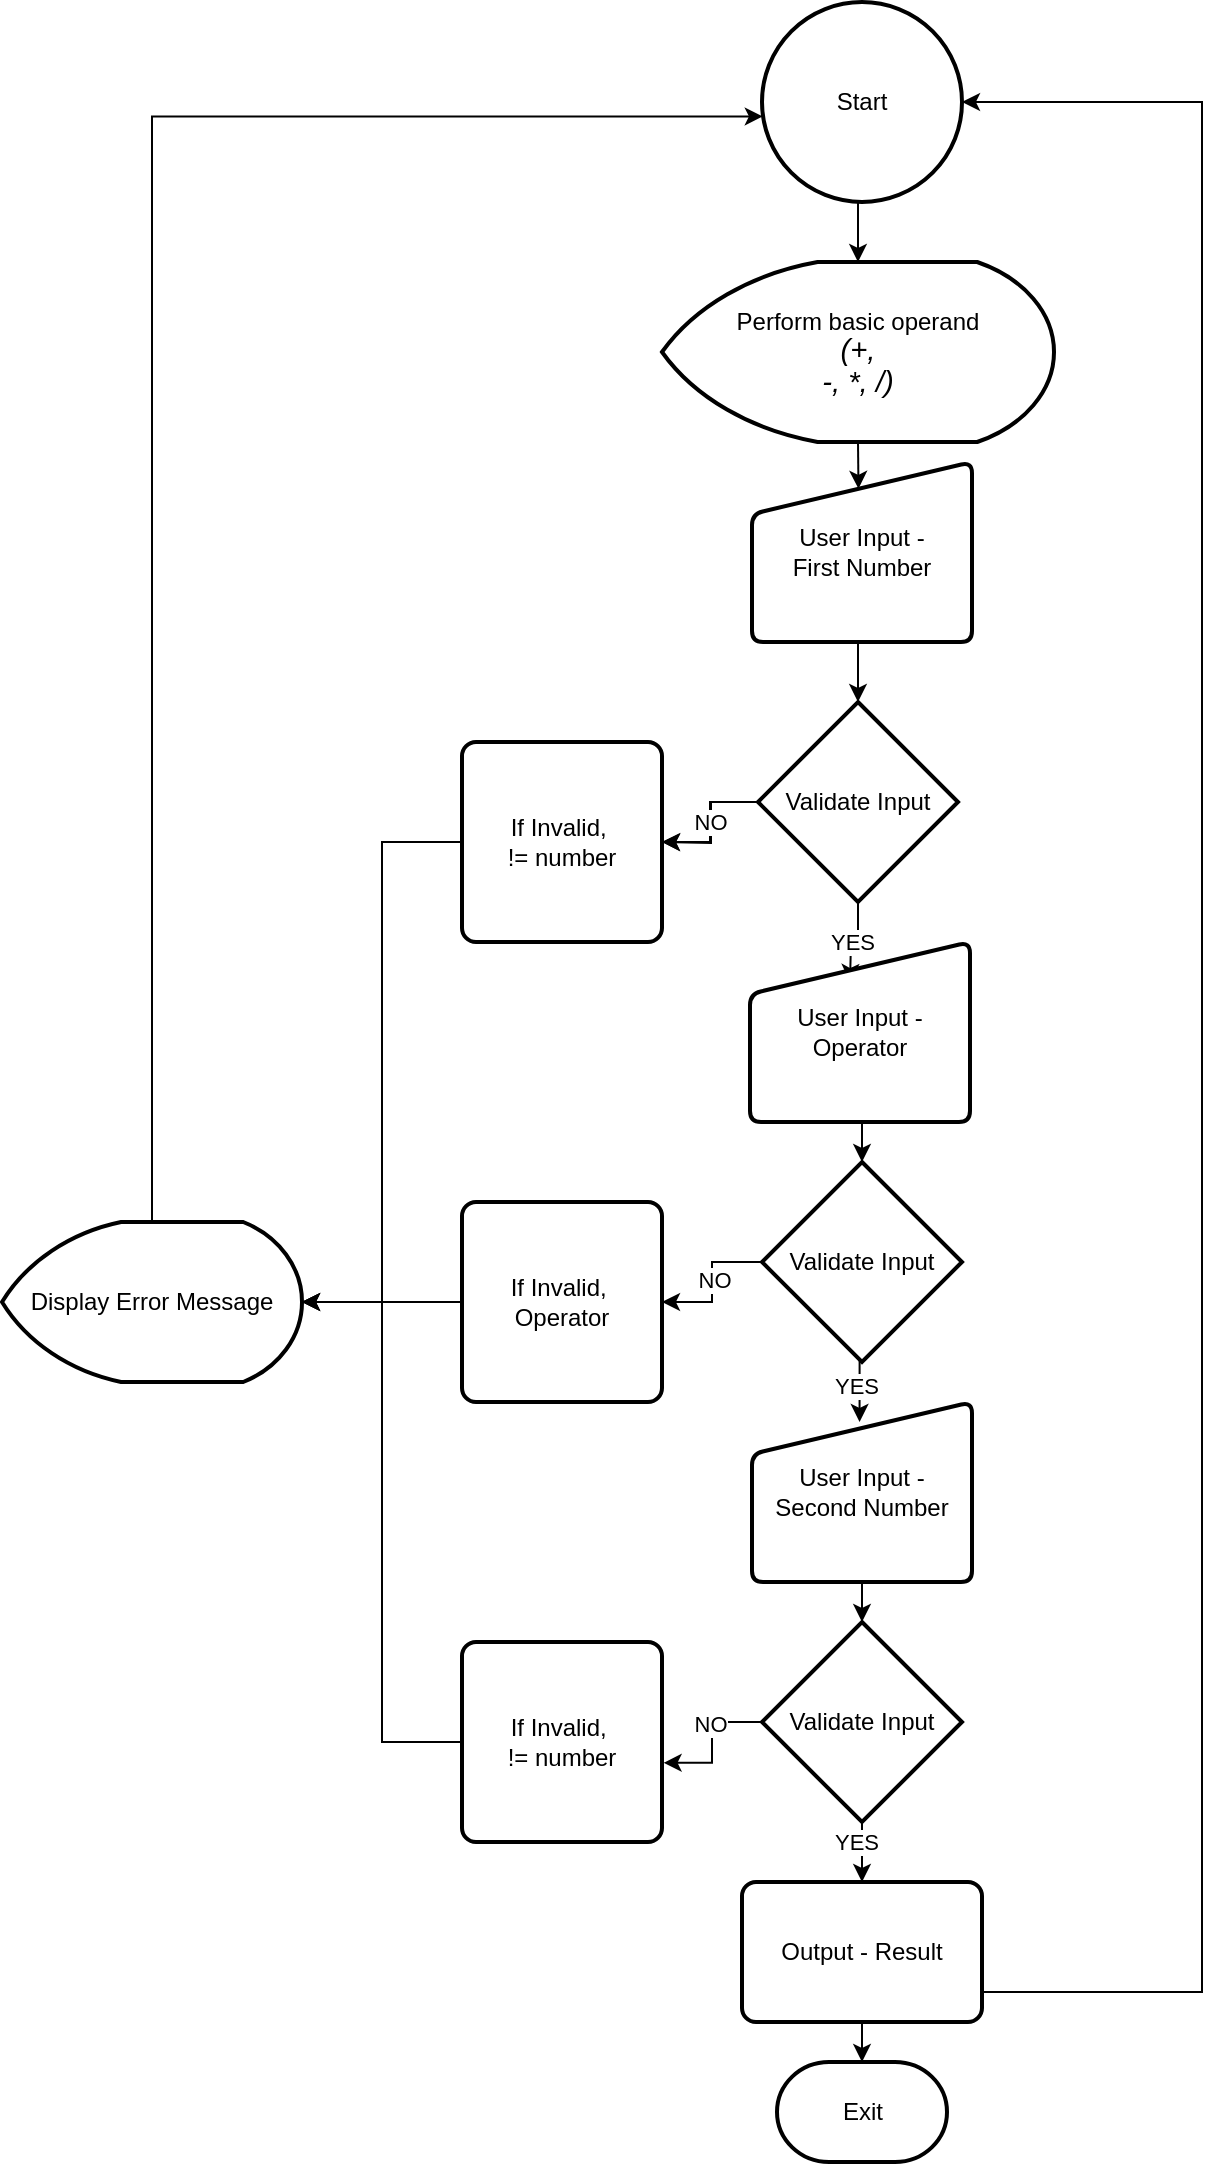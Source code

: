 <mxfile version="26.1.3">
  <diagram name="Page-1" id="an662qCQQuQAsXtO6aiX">
    <mxGraphModel dx="1489" dy="807" grid="1" gridSize="10" guides="1" tooltips="1" connect="1" arrows="1" fold="1" page="1" pageScale="1" pageWidth="827" pageHeight="1169" math="0" shadow="0">
      <root>
        <mxCell id="0" />
        <mxCell id="1" parent="0" />
        <mxCell id="c-s8nSBw7QKVtwbW1n2v-1" value="Start" style="strokeWidth=2;html=1;shape=mxgraph.flowchart.start_2;whiteSpace=wrap;" parent="1" vertex="1">
          <mxGeometry x="420" y="60" width="100" height="100" as="geometry" />
        </mxCell>
        <mxCell id="ELueE8H8Ni4j6s66745E-2" value="Perform basic operand&lt;div&gt;&lt;i&gt;&lt;span style=&quot;font-size:11.0pt;line-height:107%;&lt;br/&gt;font-family:&amp;quot;Aptos&amp;quot;,sans-serif;mso-ascii-theme-font:minor-latin;mso-fareast-font-family:&lt;br/&gt;Aptos;mso-fareast-theme-font:minor-latin;mso-hansi-theme-font:minor-latin;&lt;br/&gt;mso-bidi-font-family:&amp;quot;Times New Roman&amp;quot;;mso-bidi-theme-font:minor-bidi;&lt;br/&gt;mso-ansi-language:EN-NZ;mso-fareast-language:EN-US;mso-bidi-language:AR-SA&quot;&gt;(+,&lt;br/&gt;-, *, /)&lt;/span&gt;&lt;/i&gt;&lt;/div&gt;" style="strokeWidth=2;html=1;shape=mxgraph.flowchart.display;whiteSpace=wrap;" vertex="1" parent="1">
          <mxGeometry x="370" y="190" width="196" height="90" as="geometry" />
        </mxCell>
        <mxCell id="ELueE8H8Ni4j6s66745E-5" value="User Input -&lt;div&gt;First Number&lt;/div&gt;" style="html=1;strokeWidth=2;shape=manualInput;whiteSpace=wrap;rounded=1;size=26;arcSize=11;" vertex="1" parent="1">
          <mxGeometry x="415" y="290" width="110" height="90" as="geometry" />
        </mxCell>
        <mxCell id="ELueE8H8Ni4j6s66745E-6" style="edgeStyle=orthogonalEdgeStyle;rounded=0;orthogonalLoop=1;jettySize=auto;html=1;exitX=0.5;exitY=1;exitDx=0;exitDy=0;exitPerimeter=0;entryX=0.484;entryY=0.149;entryDx=0;entryDy=0;entryPerimeter=0;" edge="1" parent="1" source="ELueE8H8Ni4j6s66745E-2" target="ELueE8H8Ni4j6s66745E-5">
          <mxGeometry relative="1" as="geometry" />
        </mxCell>
        <mxCell id="ELueE8H8Ni4j6s66745E-16" style="edgeStyle=orthogonalEdgeStyle;rounded=0;orthogonalLoop=1;jettySize=auto;html=1;exitX=0;exitY=0.5;exitDx=0;exitDy=0;exitPerimeter=0;" edge="1" parent="1" source="ELueE8H8Ni4j6s66745E-9">
          <mxGeometry relative="1" as="geometry">
            <mxPoint x="370" y="480" as="targetPoint" />
          </mxGeometry>
        </mxCell>
        <mxCell id="ELueE8H8Ni4j6s66745E-21" style="edgeStyle=orthogonalEdgeStyle;rounded=0;orthogonalLoop=1;jettySize=auto;html=1;exitX=0.5;exitY=1;exitDx=0;exitDy=0;exitPerimeter=0;" edge="1" parent="1" source="ELueE8H8Ni4j6s66745E-9">
          <mxGeometry relative="1" as="geometry">
            <mxPoint x="464" y="550" as="targetPoint" />
          </mxGeometry>
        </mxCell>
        <mxCell id="ELueE8H8Ni4j6s66745E-41" value="YES" style="edgeLabel;html=1;align=center;verticalAlign=middle;resizable=0;points=[];" vertex="1" connectable="0" parent="ELueE8H8Ni4j6s66745E-21">
          <mxGeometry x="0.08" relative="1" as="geometry">
            <mxPoint as="offset" />
          </mxGeometry>
        </mxCell>
        <mxCell id="ELueE8H8Ni4j6s66745E-25" value="NO" style="edgeStyle=orthogonalEdgeStyle;rounded=0;orthogonalLoop=1;jettySize=auto;html=1;" edge="1" parent="1" source="ELueE8H8Ni4j6s66745E-9" target="ELueE8H8Ni4j6s66745E-17">
          <mxGeometry relative="1" as="geometry" />
        </mxCell>
        <mxCell id="ELueE8H8Ni4j6s66745E-9" value="Validate Input" style="strokeWidth=2;html=1;shape=mxgraph.flowchart.decision;whiteSpace=wrap;" vertex="1" parent="1">
          <mxGeometry x="418" y="410" width="100" height="100" as="geometry" />
        </mxCell>
        <mxCell id="ELueE8H8Ni4j6s66745E-12" style="edgeStyle=orthogonalEdgeStyle;rounded=0;orthogonalLoop=1;jettySize=auto;html=1;exitX=0.5;exitY=1;exitDx=0;exitDy=0;entryX=0.5;entryY=0;entryDx=0;entryDy=0;entryPerimeter=0;" edge="1" parent="1" source="ELueE8H8Ni4j6s66745E-5" target="ELueE8H8Ni4j6s66745E-9">
          <mxGeometry relative="1" as="geometry" />
        </mxCell>
        <mxCell id="ELueE8H8Ni4j6s66745E-17" value="If Invalid,&amp;nbsp;&lt;div&gt;!= number&lt;/div&gt;" style="rounded=1;whiteSpace=wrap;html=1;absoluteArcSize=1;arcSize=14;strokeWidth=2;" vertex="1" parent="1">
          <mxGeometry x="270" y="430" width="100" height="100" as="geometry" />
        </mxCell>
        <mxCell id="ELueE8H8Ni4j6s66745E-22" value="User Input -&lt;div&gt;Operator&lt;/div&gt;" style="html=1;strokeWidth=2;shape=manualInput;whiteSpace=wrap;rounded=1;size=26;arcSize=11;" vertex="1" parent="1">
          <mxGeometry x="414" y="530" width="110" height="90" as="geometry" />
        </mxCell>
        <mxCell id="ELueE8H8Ni4j6s66745E-28" value="" style="edgeStyle=orthogonalEdgeStyle;rounded=0;orthogonalLoop=1;jettySize=auto;html=1;" edge="1" parent="1" source="ELueE8H8Ni4j6s66745E-29" target="ELueE8H8Ni4j6s66745E-31">
          <mxGeometry relative="1" as="geometry" />
        </mxCell>
        <mxCell id="ELueE8H8Ni4j6s66745E-63" value="NO" style="edgeLabel;html=1;align=center;verticalAlign=middle;resizable=0;points=[];" vertex="1" connectable="0" parent="ELueE8H8Ni4j6s66745E-28">
          <mxGeometry x="-0.027" y="1" relative="1" as="geometry">
            <mxPoint as="offset" />
          </mxGeometry>
        </mxCell>
        <mxCell id="ELueE8H8Ni4j6s66745E-29" value="Validate Input" style="strokeWidth=2;html=1;shape=mxgraph.flowchart.decision;whiteSpace=wrap;" vertex="1" parent="1">
          <mxGeometry x="420" y="640" width="100" height="100" as="geometry" />
        </mxCell>
        <mxCell id="ELueE8H8Ni4j6s66745E-31" value="If Invalid,&amp;nbsp;&lt;div&gt;Operator&lt;/div&gt;" style="rounded=1;whiteSpace=wrap;html=1;absoluteArcSize=1;arcSize=14;strokeWidth=2;" vertex="1" parent="1">
          <mxGeometry x="270" y="660" width="100" height="100" as="geometry" />
        </mxCell>
        <mxCell id="ELueE8H8Ni4j6s66745E-35" style="edgeStyle=orthogonalEdgeStyle;rounded=0;orthogonalLoop=1;jettySize=auto;html=1;exitX=0.5;exitY=1;exitDx=0;exitDy=0;entryX=0.5;entryY=0;entryDx=0;entryDy=0;entryPerimeter=0;" edge="1" parent="1" source="ELueE8H8Ni4j6s66745E-22" target="ELueE8H8Ni4j6s66745E-29">
          <mxGeometry relative="1" as="geometry" />
        </mxCell>
        <mxCell id="ELueE8H8Ni4j6s66745E-37" style="edgeStyle=orthogonalEdgeStyle;rounded=0;orthogonalLoop=1;jettySize=auto;html=1;exitX=0;exitY=0.5;exitDx=0;exitDy=0;entryX=1;entryY=0.5;entryDx=0;entryDy=0;entryPerimeter=0;" edge="1" parent="1" source="ELueE8H8Ni4j6s66745E-17" target="ELueE8H8Ni4j6s66745E-47">
          <mxGeometry relative="1" as="geometry" />
        </mxCell>
        <mxCell id="ELueE8H8Ni4j6s66745E-45" style="edgeStyle=orthogonalEdgeStyle;rounded=0;orthogonalLoop=1;jettySize=auto;html=1;exitX=0.5;exitY=1;exitDx=0;exitDy=0;exitPerimeter=0;entryX=0.5;entryY=0;entryDx=0;entryDy=0;entryPerimeter=0;" edge="1" parent="1" source="c-s8nSBw7QKVtwbW1n2v-1" target="ELueE8H8Ni4j6s66745E-2">
          <mxGeometry relative="1" as="geometry" />
        </mxCell>
        <mxCell id="ELueE8H8Ni4j6s66745E-47" value="Display Error Message" style="strokeWidth=2;html=1;shape=mxgraph.flowchart.display;whiteSpace=wrap;" vertex="1" parent="1">
          <mxGeometry x="40" y="670" width="150" height="80" as="geometry" />
        </mxCell>
        <mxCell id="ELueE8H8Ni4j6s66745E-48" style="edgeStyle=orthogonalEdgeStyle;rounded=0;orthogonalLoop=1;jettySize=auto;html=1;exitX=0;exitY=0.5;exitDx=0;exitDy=0;entryX=1;entryY=0.5;entryDx=0;entryDy=0;entryPerimeter=0;" edge="1" parent="1" source="ELueE8H8Ni4j6s66745E-31" target="ELueE8H8Ni4j6s66745E-47">
          <mxGeometry relative="1" as="geometry" />
        </mxCell>
        <mxCell id="ELueE8H8Ni4j6s66745E-49" value="User Input -&lt;div&gt;Second Number&lt;/div&gt;" style="html=1;strokeWidth=2;shape=manualInput;whiteSpace=wrap;rounded=1;size=26;arcSize=11;" vertex="1" parent="1">
          <mxGeometry x="415" y="760" width="110" height="90" as="geometry" />
        </mxCell>
        <mxCell id="ELueE8H8Ni4j6s66745E-50" style="edgeStyle=orthogonalEdgeStyle;rounded=0;orthogonalLoop=1;jettySize=auto;html=1;exitX=0.5;exitY=1;exitDx=0;exitDy=0;exitPerimeter=0;entryX=0.489;entryY=0.111;entryDx=0;entryDy=0;entryPerimeter=0;" edge="1" parent="1" source="ELueE8H8Ni4j6s66745E-29" target="ELueE8H8Ni4j6s66745E-49">
          <mxGeometry relative="1" as="geometry" />
        </mxCell>
        <mxCell id="ELueE8H8Ni4j6s66745E-65" value="YES" style="edgeLabel;html=1;align=center;verticalAlign=middle;resizable=0;points=[];" vertex="1" connectable="0" parent="ELueE8H8Ni4j6s66745E-50">
          <mxGeometry x="-0.179" y="-2" relative="1" as="geometry">
            <mxPoint as="offset" />
          </mxGeometry>
        </mxCell>
        <mxCell id="ELueE8H8Ni4j6s66745E-67" style="edgeStyle=orthogonalEdgeStyle;rounded=0;orthogonalLoop=1;jettySize=auto;html=1;exitX=0.5;exitY=1;exitDx=0;exitDy=0;exitPerimeter=0;entryX=0.5;entryY=0;entryDx=0;entryDy=0;" edge="1" parent="1" source="ELueE8H8Ni4j6s66745E-53" target="ELueE8H8Ni4j6s66745E-62">
          <mxGeometry relative="1" as="geometry" />
        </mxCell>
        <mxCell id="ELueE8H8Ni4j6s66745E-69" value="YES" style="edgeLabel;html=1;align=center;verticalAlign=middle;resizable=0;points=[];" vertex="1" connectable="0" parent="ELueE8H8Ni4j6s66745E-67">
          <mxGeometry x="-0.324" y="-3" relative="1" as="geometry">
            <mxPoint as="offset" />
          </mxGeometry>
        </mxCell>
        <mxCell id="ELueE8H8Ni4j6s66745E-53" value="Validate Input" style="strokeWidth=2;html=1;shape=mxgraph.flowchart.decision;whiteSpace=wrap;" vertex="1" parent="1">
          <mxGeometry x="420" y="870" width="100" height="100" as="geometry" />
        </mxCell>
        <mxCell id="ELueE8H8Ni4j6s66745E-56" style="edgeStyle=orthogonalEdgeStyle;rounded=0;orthogonalLoop=1;jettySize=auto;html=1;exitX=0.5;exitY=1;exitDx=0;exitDy=0;entryX=0.5;entryY=0;entryDx=0;entryDy=0;entryPerimeter=0;" edge="1" parent="1" source="ELueE8H8Ni4j6s66745E-49" target="ELueE8H8Ni4j6s66745E-53">
          <mxGeometry relative="1" as="geometry" />
        </mxCell>
        <mxCell id="ELueE8H8Ni4j6s66745E-57" value="If Invalid,&amp;nbsp;&lt;div&gt;!= number&lt;/div&gt;" style="rounded=1;whiteSpace=wrap;html=1;absoluteArcSize=1;arcSize=14;strokeWidth=2;" vertex="1" parent="1">
          <mxGeometry x="270" y="880" width="100" height="100" as="geometry" />
        </mxCell>
        <mxCell id="ELueE8H8Ni4j6s66745E-58" style="edgeStyle=orthogonalEdgeStyle;rounded=0;orthogonalLoop=1;jettySize=auto;html=1;exitX=0;exitY=0.5;exitDx=0;exitDy=0;exitPerimeter=0;entryX=1.008;entryY=0.604;entryDx=0;entryDy=0;entryPerimeter=0;" edge="1" parent="1" source="ELueE8H8Ni4j6s66745E-53" target="ELueE8H8Ni4j6s66745E-57">
          <mxGeometry relative="1" as="geometry" />
        </mxCell>
        <mxCell id="ELueE8H8Ni4j6s66745E-66" value="NO" style="edgeLabel;html=1;align=center;verticalAlign=middle;resizable=0;points=[];" vertex="1" connectable="0" parent="ELueE8H8Ni4j6s66745E-58">
          <mxGeometry x="-0.265" relative="1" as="geometry">
            <mxPoint x="-1" as="offset" />
          </mxGeometry>
        </mxCell>
        <mxCell id="ELueE8H8Ni4j6s66745E-60" style="edgeStyle=orthogonalEdgeStyle;rounded=0;orthogonalLoop=1;jettySize=auto;html=1;exitX=0;exitY=0.5;exitDx=0;exitDy=0;entryX=1;entryY=0.5;entryDx=0;entryDy=0;entryPerimeter=0;" edge="1" parent="1" source="ELueE8H8Ni4j6s66745E-57" target="ELueE8H8Ni4j6s66745E-47">
          <mxGeometry relative="1" as="geometry" />
        </mxCell>
        <mxCell id="ELueE8H8Ni4j6s66745E-61" style="edgeStyle=orthogonalEdgeStyle;rounded=0;orthogonalLoop=1;jettySize=auto;html=1;exitX=0.5;exitY=0;exitDx=0;exitDy=0;exitPerimeter=0;entryX=0.004;entryY=0.572;entryDx=0;entryDy=0;entryPerimeter=0;" edge="1" parent="1" source="ELueE8H8Ni4j6s66745E-47" target="c-s8nSBw7QKVtwbW1n2v-1">
          <mxGeometry relative="1" as="geometry" />
        </mxCell>
        <mxCell id="ELueE8H8Ni4j6s66745E-62" value="Output - Result" style="rounded=1;whiteSpace=wrap;html=1;absoluteArcSize=1;arcSize=14;strokeWidth=2;" vertex="1" parent="1">
          <mxGeometry x="410" y="1000" width="120" height="70" as="geometry" />
        </mxCell>
        <mxCell id="ELueE8H8Ni4j6s66745E-68" style="edgeStyle=orthogonalEdgeStyle;rounded=0;orthogonalLoop=1;jettySize=auto;html=1;exitX=1;exitY=0.5;exitDx=0;exitDy=0;entryX=1;entryY=0.5;entryDx=0;entryDy=0;entryPerimeter=0;" edge="1" parent="1" source="ELueE8H8Ni4j6s66745E-62" target="c-s8nSBw7QKVtwbW1n2v-1">
          <mxGeometry relative="1" as="geometry">
            <Array as="points">
              <mxPoint x="640" y="1055" />
              <mxPoint x="640" y="110" />
            </Array>
          </mxGeometry>
        </mxCell>
        <mxCell id="ELueE8H8Ni4j6s66745E-70" value="Exit" style="strokeWidth=2;html=1;shape=mxgraph.flowchart.terminator;whiteSpace=wrap;" vertex="1" parent="1">
          <mxGeometry x="427.5" y="1090" width="85" height="50" as="geometry" />
        </mxCell>
        <mxCell id="ELueE8H8Ni4j6s66745E-71" style="edgeStyle=orthogonalEdgeStyle;rounded=0;orthogonalLoop=1;jettySize=auto;html=1;exitX=0.5;exitY=1;exitDx=0;exitDy=0;entryX=0.5;entryY=0;entryDx=0;entryDy=0;entryPerimeter=0;" edge="1" parent="1" source="ELueE8H8Ni4j6s66745E-62" target="ELueE8H8Ni4j6s66745E-70">
          <mxGeometry relative="1" as="geometry" />
        </mxCell>
      </root>
    </mxGraphModel>
  </diagram>
</mxfile>
